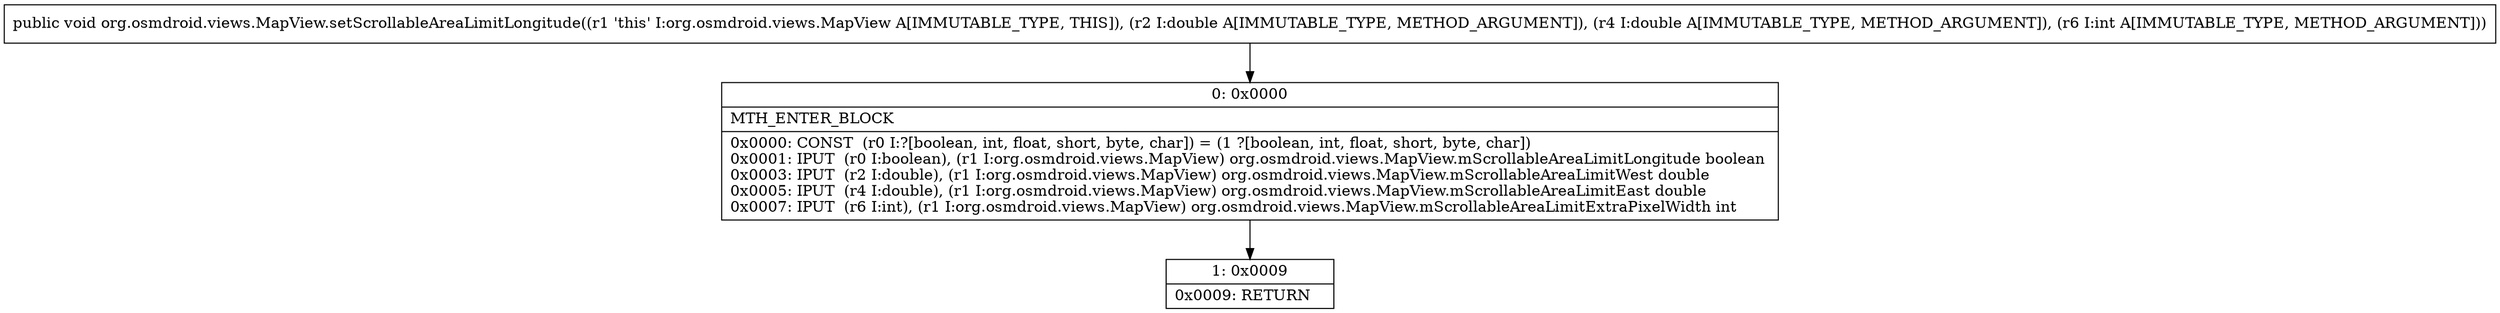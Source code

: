 digraph "CFG fororg.osmdroid.views.MapView.setScrollableAreaLimitLongitude(DDI)V" {
Node_0 [shape=record,label="{0\:\ 0x0000|MTH_ENTER_BLOCK\l|0x0000: CONST  (r0 I:?[boolean, int, float, short, byte, char]) = (1 ?[boolean, int, float, short, byte, char]) \l0x0001: IPUT  (r0 I:boolean), (r1 I:org.osmdroid.views.MapView) org.osmdroid.views.MapView.mScrollableAreaLimitLongitude boolean \l0x0003: IPUT  (r2 I:double), (r1 I:org.osmdroid.views.MapView) org.osmdroid.views.MapView.mScrollableAreaLimitWest double \l0x0005: IPUT  (r4 I:double), (r1 I:org.osmdroid.views.MapView) org.osmdroid.views.MapView.mScrollableAreaLimitEast double \l0x0007: IPUT  (r6 I:int), (r1 I:org.osmdroid.views.MapView) org.osmdroid.views.MapView.mScrollableAreaLimitExtraPixelWidth int \l}"];
Node_1 [shape=record,label="{1\:\ 0x0009|0x0009: RETURN   \l}"];
MethodNode[shape=record,label="{public void org.osmdroid.views.MapView.setScrollableAreaLimitLongitude((r1 'this' I:org.osmdroid.views.MapView A[IMMUTABLE_TYPE, THIS]), (r2 I:double A[IMMUTABLE_TYPE, METHOD_ARGUMENT]), (r4 I:double A[IMMUTABLE_TYPE, METHOD_ARGUMENT]), (r6 I:int A[IMMUTABLE_TYPE, METHOD_ARGUMENT])) }"];
MethodNode -> Node_0;
Node_0 -> Node_1;
}

